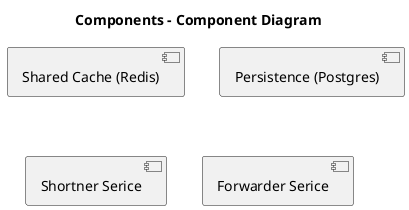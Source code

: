 @startuml

title Components - Component Diagram

[Shared Cache (Redis)]
[Persistence (Postgres)]
[Shortner Serice] 
[Forwarder Serice] 

@enduml
